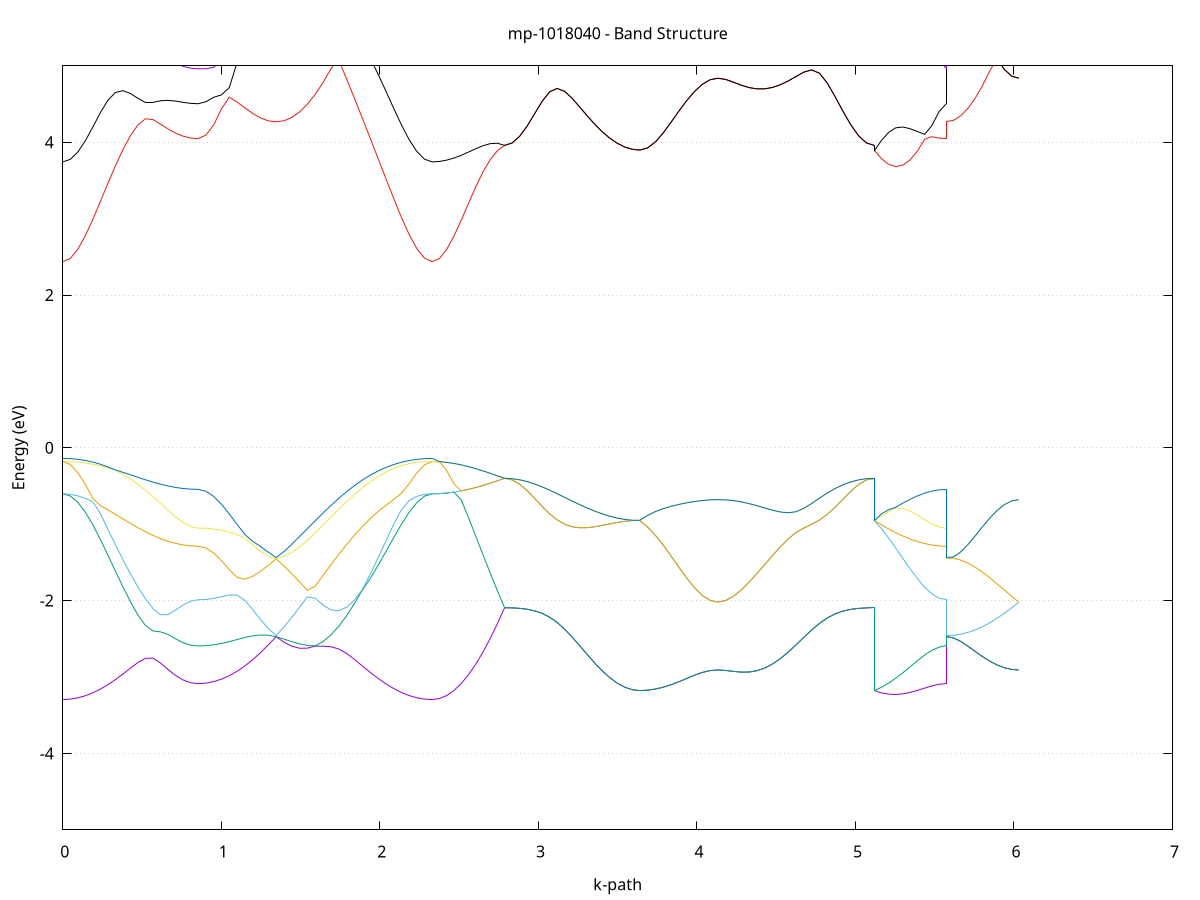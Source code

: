 set title 'mp-1018040 - Band Structure'
set xlabel 'k-path'
set ylabel 'Energy (eV)'
set grid y
set yrange [-5:5]
set terminal png size 800,600
set output 'mp-1018040_bands_gnuplot.png'
plot '-' using 1:2 with lines notitle, '-' using 1:2 with lines notitle, '-' using 1:2 with lines notitle, '-' using 1:2 with lines notitle, '-' using 1:2 with lines notitle, '-' using 1:2 with lines notitle, '-' using 1:2 with lines notitle, '-' using 1:2 with lines notitle, '-' using 1:2 with lines notitle, '-' using 1:2 with lines notitle, '-' using 1:2 with lines notitle, '-' using 1:2 with lines notitle, '-' using 1:2 with lines notitle, '-' using 1:2 with lines notitle, '-' using 1:2 with lines notitle, '-' using 1:2 with lines notitle, '-' using 1:2 with lines notitle, '-' using 1:2 with lines notitle, '-' using 1:2 with lines notitle, '-' using 1:2 with lines notitle, '-' using 1:2 with lines notitle, '-' using 1:2 with lines notitle, '-' using 1:2 with lines notitle, '-' using 1:2 with lines notitle
0.000000 -41.380268
0.047393 -41.380268
0.094785 -41.380168
0.142178 -41.380168
0.189571 -41.380168
0.236964 -41.380168
0.284356 -41.380168
0.331749 -41.380068
0.379142 -41.380068
0.426535 -41.380068
0.473927 -41.379968
0.521320 -41.379968
0.568713 -41.379868
0.616106 -41.379868
0.663498 -41.379868
0.710891 -41.379868
0.758284 -41.379768
0.805677 -41.379768
0.853069 -41.379768
0.853069 -41.379768
0.902324 -41.379768
0.951579 -41.379768
1.000834 -41.379768
1.050089 -41.379768
1.099343 -41.379668
1.148598 -41.379668
1.197853 -41.379568
1.247108 -41.379568
1.296363 -41.379468
1.345618 -41.379468
1.345618 -41.379468
1.394868 -41.379568
1.444119 -41.379568
1.493369 -41.379568
1.542620 -41.379668
1.591870 -41.379768
1.641121 -41.379768
1.690372 -41.379868
1.739622 -41.379868
1.788873 -41.379968
1.838123 -41.379968
1.887374 -41.379968
1.936624 -41.380068
1.985875 -41.380068
2.035125 -41.380168
2.084376 -41.380168
2.133627 -41.380168
2.182877 -41.380168
2.232128 -41.380168
2.281378 -41.380268
2.330629 -41.380268
2.330629 -41.380268
2.376250 -41.380168
2.421870 -41.380168
2.467491 -41.380168
2.513111 -41.380168
2.558732 -41.380068
2.604353 -41.379968
2.649973 -41.379868
2.695594 -41.379768
2.741215 -41.379668
2.786835 -41.379568
2.786835 -41.379568
2.834228 -41.379568
2.881621 -41.379568
2.929014 -41.379568
2.976406 -41.379568
3.023799 -41.379568
3.071192 -41.379568
3.118585 -41.379568
3.165977 -41.379568
3.213370 -41.379568
3.260763 -41.379568
3.308156 -41.379568
3.355548 -41.379568
3.402941 -41.379568
3.450334 -41.379568
3.497726 -41.379568
3.545119 -41.379568
3.592512 -41.379668
3.639905 -41.379668
3.639905 -41.379668
3.689160 -41.379668
3.738414 -41.379668
3.787669 -41.379668
3.836924 -41.379668
3.886179 -41.379668
3.935434 -41.379568
3.984688 -41.379668
4.033943 -41.379668
4.083198 -41.379568
4.132453 -41.379568
4.132453 -41.379568
4.181703 -41.379568
4.230954 -41.379668
4.280205 -41.379668
4.329455 -41.379568
4.378706 -41.379568
4.427956 -41.379568
4.477207 -41.379568
4.526457 -41.379568
4.575708 -41.379568
4.624959 -41.379568
4.674209 -41.379568
4.723460 -41.379568
4.772710 -41.379568
4.821961 -41.379568
4.871211 -41.379568
4.920462 -41.379568
4.969713 -41.379568
5.018963 -41.379568
5.068214 -41.379568
5.117464 -41.379568
5.117464 -41.379668
5.163085 -41.379668
5.208706 -41.379668
5.254326 -41.379668
5.299947 -41.379668
5.345567 -41.379668
5.391188 -41.379768
5.436809 -41.379768
5.482429 -41.379768
5.528050 -41.379768
5.573671 -41.379768
5.573671 -41.379468
5.619291 -41.379468
5.664912 -41.379468
5.710533 -41.379468
5.756153 -41.379468
5.801774 -41.379568
5.847395 -41.379568
5.893015 -41.379568
5.938636 -41.379668
5.984256 -41.379668
6.029877 -41.379568
e
0.000000 -41.378868
0.047393 -41.378868
0.094785 -41.378868
0.142178 -41.378868
0.189571 -41.378868
0.236964 -41.378868
0.284356 -41.378968
0.331749 -41.378968
0.379142 -41.378968
0.426535 -41.378968
0.473927 -41.379068
0.521320 -41.379068
0.568713 -41.379068
0.616106 -41.379168
0.663498 -41.379168
0.710891 -41.379168
0.758284 -41.379268
0.805677 -41.379268
0.853069 -41.379268
0.853069 -41.379268
0.902324 -41.379268
0.951579 -41.379268
1.000834 -41.379268
1.050089 -41.379268
1.099343 -41.379268
1.148598 -41.379368
1.197853 -41.379368
1.247108 -41.379368
1.296363 -41.379468
1.345618 -41.379468
1.345618 -41.379468
1.394868 -41.379468
1.444119 -41.379368
1.493369 -41.379368
1.542620 -41.379268
1.591870 -41.379268
1.641121 -41.379168
1.690372 -41.379168
1.739622 -41.379168
1.788873 -41.379068
1.838123 -41.379068
1.887374 -41.378968
1.936624 -41.378968
1.985875 -41.378968
2.035125 -41.378968
2.084376 -41.378868
2.133627 -41.378868
2.182877 -41.378868
2.232128 -41.378868
2.281378 -41.378868
2.330629 -41.378868
2.330629 -41.378868
2.376250 -41.378868
2.421870 -41.378868
2.467491 -41.378968
2.513111 -41.379068
2.558732 -41.379068
2.604353 -41.379168
2.649973 -41.379268
2.695594 -41.379368
2.741215 -41.379468
2.786835 -41.379568
2.786835 -41.379568
2.834228 -41.379568
2.881621 -41.379568
2.929014 -41.379568
2.976406 -41.379568
3.023799 -41.379568
3.071192 -41.379568
3.118585 -41.379568
3.165977 -41.379568
3.213370 -41.379568
3.260763 -41.379568
3.308156 -41.379568
3.355548 -41.379568
3.402941 -41.379568
3.450334 -41.379568
3.497726 -41.379568
3.545119 -41.379568
3.592512 -41.379668
3.639905 -41.379668
3.639905 -41.379668
3.689160 -41.379668
3.738414 -41.379668
3.787669 -41.379668
3.836924 -41.379668
3.886179 -41.379668
3.935434 -41.379568
3.984688 -41.379668
4.033943 -41.379668
4.083198 -41.379568
4.132453 -41.379568
4.132453 -41.379568
4.181703 -41.379568
4.230954 -41.379668
4.280205 -41.379668
4.329455 -41.379568
4.378706 -41.379568
4.427956 -41.379568
4.477207 -41.379568
4.526457 -41.379568
4.575708 -41.379568
4.624959 -41.379568
4.674209 -41.379568
4.723460 -41.379568
4.772710 -41.379568
4.821961 -41.379568
4.871211 -41.379568
4.920462 -41.379568
4.969713 -41.379568
5.018963 -41.379568
5.068214 -41.379568
5.117464 -41.379568
5.117464 -41.379668
5.163085 -41.379568
5.208706 -41.379568
5.254326 -41.379568
5.299947 -41.379468
5.345567 -41.379368
5.391188 -41.379368
5.436809 -41.379268
5.482429 -41.379268
5.528050 -41.379268
5.573671 -41.379268
5.573671 -41.379468
5.619291 -41.379468
5.664912 -41.379468
5.710533 -41.379468
5.756153 -41.379468
5.801774 -41.379568
5.847395 -41.379568
5.893015 -41.379568
5.938636 -41.379668
5.984256 -41.379668
6.029877 -41.379568
e
0.000000 -41.377668
0.047393 -41.377668
0.094785 -41.377768
0.142178 -41.377668
0.189571 -41.377768
0.236964 -41.377868
0.284356 -41.377868
0.331749 -41.377968
0.379142 -41.378068
0.426535 -41.378168
0.473927 -41.378268
0.521320 -41.378268
0.568713 -41.378368
0.616106 -41.378468
0.663498 -41.378468
0.710891 -41.378568
0.758284 -41.378568
0.805677 -41.378668
0.853069 -41.378668
0.853069 -41.378668
0.902324 -41.378668
0.951579 -41.378668
1.000834 -41.378568
1.050089 -41.378568
1.099343 -41.378568
1.148598 -41.378568
1.197853 -41.378468
1.247108 -41.378468
1.296363 -41.378368
1.345618 -41.378368
1.345618 -41.378368
1.394868 -41.378368
1.444119 -41.378368
1.493369 -41.378368
1.542620 -41.378368
1.591870 -41.378368
1.641121 -41.378368
1.690372 -41.378368
1.739622 -41.378368
1.788873 -41.378268
1.838123 -41.378268
1.887374 -41.378168
1.936624 -41.378068
1.985875 -41.377968
2.035125 -41.377868
2.084376 -41.377768
2.133627 -41.377768
2.182877 -41.377668
2.232128 -41.377668
2.281378 -41.377668
2.330629 -41.377668
2.330629 -41.377668
2.376250 -41.377668
2.421870 -41.377668
2.467491 -41.377668
2.513111 -41.377668
2.558732 -41.377668
2.604353 -41.377668
2.649973 -41.377668
2.695594 -41.377568
2.741215 -41.377568
2.786835 -41.377568
2.786835 -41.377568
2.834228 -41.377568
2.881621 -41.377568
2.929014 -41.377568
2.976406 -41.377668
3.023799 -41.377668
3.071192 -41.377768
3.118585 -41.377868
3.165977 -41.377968
3.213370 -41.378068
3.260763 -41.378068
3.308156 -41.378168
3.355548 -41.378268
3.402941 -41.378268
3.450334 -41.378368
3.497726 -41.378368
3.545119 -41.378368
3.592512 -41.378368
3.639905 -41.378368
3.639905 -41.378368
3.689160 -41.378368
3.738414 -41.378368
3.787669 -41.378368
3.836924 -41.378368
3.886179 -41.378368
3.935434 -41.378368
3.984688 -41.378368
4.033943 -41.378268
4.083198 -41.378268
4.132453 -41.378268
4.132453 -41.378268
4.181703 -41.378268
4.230954 -41.378268
4.280205 -41.378268
4.329455 -41.378268
4.378706 -41.378268
4.427956 -41.378268
4.477207 -41.378168
4.526457 -41.378168
4.575708 -41.378168
4.624959 -41.378068
4.674209 -41.377968
4.723460 -41.377968
4.772710 -41.377868
4.821961 -41.377768
4.871211 -41.377668
4.920462 -41.377668
4.969713 -41.377568
5.018963 -41.377568
5.068214 -41.377568
5.117464 -41.377568
5.117464 -41.378368
5.163085 -41.378368
5.208706 -41.378468
5.254326 -41.378468
5.299947 -41.378468
5.345567 -41.378568
5.391188 -41.378568
5.436809 -41.378568
5.482429 -41.378568
5.528050 -41.378668
5.573671 -41.378668
5.573671 -41.378368
5.619291 -41.378368
5.664912 -41.378368
5.710533 -41.378368
5.756153 -41.378368
5.801774 -41.378368
5.847395 -41.378268
5.893015 -41.378268
5.938636 -41.378268
5.984256 -41.378268
6.029877 -41.378268
e
0.000000 -41.377668
0.047393 -41.377668
0.094785 -41.377668
0.142178 -41.377668
0.189571 -41.377668
0.236964 -41.377768
0.284356 -41.377768
0.331749 -41.377768
0.379142 -41.377868
0.426535 -41.377968
0.473927 -41.378068
0.521320 -41.378068
0.568713 -41.378168
0.616106 -41.378268
0.663498 -41.378368
0.710891 -41.378468
0.758284 -41.378468
0.805677 -41.378468
0.853069 -41.378468
0.853069 -41.378468
0.902324 -41.378468
0.951579 -41.378468
1.000834 -41.378468
1.050089 -41.378468
1.099343 -41.378468
1.148598 -41.378468
1.197853 -41.378368
1.247108 -41.378368
1.296363 -41.378368
1.345618 -41.378368
1.345618 -41.378368
1.394868 -41.378368
1.444119 -41.378368
1.493369 -41.378368
1.542620 -41.378368
1.591870 -41.378368
1.641121 -41.378368
1.690372 -41.378268
1.739622 -41.378268
1.788873 -41.378168
1.838123 -41.378068
1.887374 -41.377968
1.936624 -41.377868
1.985875 -41.377868
2.035125 -41.377768
2.084376 -41.377768
2.133627 -41.377768
2.182877 -41.377668
2.232128 -41.377668
2.281378 -41.377668
2.330629 -41.377668
2.330629 -41.377668
2.376250 -41.377668
2.421870 -41.377668
2.467491 -41.377668
2.513111 -41.377668
2.558732 -41.377668
2.604353 -41.377568
2.649973 -41.377568
2.695594 -41.377568
2.741215 -41.377568
2.786835 -41.377568
2.786835 -41.377568
2.834228 -41.377568
2.881621 -41.377568
2.929014 -41.377568
2.976406 -41.377668
3.023799 -41.377668
3.071192 -41.377768
3.118585 -41.377868
3.165977 -41.377968
3.213370 -41.378068
3.260763 -41.378068
3.308156 -41.378168
3.355548 -41.378268
3.402941 -41.378268
3.450334 -41.378368
3.497726 -41.378368
3.545119 -41.378368
3.592512 -41.378368
3.639905 -41.378368
3.639905 -41.378368
3.689160 -41.378368
3.738414 -41.378368
3.787669 -41.378368
3.836924 -41.378368
3.886179 -41.378368
3.935434 -41.378368
3.984688 -41.378368
4.033943 -41.378268
4.083198 -41.378268
4.132453 -41.378268
4.132453 -41.378268
4.181703 -41.378268
4.230954 -41.378268
4.280205 -41.378268
4.329455 -41.378268
4.378706 -41.378268
4.427956 -41.378268
4.477207 -41.378168
4.526457 -41.378168
4.575708 -41.378168
4.624959 -41.378068
4.674209 -41.377968
4.723460 -41.377968
4.772710 -41.377868
4.821961 -41.377768
4.871211 -41.377668
4.920462 -41.377668
4.969713 -41.377568
5.018963 -41.377568
5.068214 -41.377568
5.117464 -41.377568
5.117464 -41.378368
5.163085 -41.378368
5.208706 -41.378368
5.254326 -41.378368
5.299947 -41.378368
5.345567 -41.378468
5.391188 -41.378468
5.436809 -41.378468
5.482429 -41.378468
5.528050 -41.378468
5.573671 -41.378468
5.573671 -41.378368
5.619291 -41.378368
5.664912 -41.378368
5.710533 -41.378368
5.756153 -41.378368
5.801774 -41.378368
5.847395 -41.378268
5.893015 -41.378268
5.938636 -41.378268
5.984256 -41.378268
6.029877 -41.378268
e
0.000000 -41.377468
0.047393 -41.377468
0.094785 -41.377468
0.142178 -41.377468
0.189571 -41.377568
0.236964 -41.377568
0.284356 -41.377668
0.331749 -41.377768
0.379142 -41.377768
0.426535 -41.377868
0.473927 -41.377868
0.521320 -41.377868
0.568713 -41.377868
0.616106 -41.377868
0.663498 -41.377968
0.710891 -41.377968
0.758284 -41.377968
0.805677 -41.377968
0.853069 -41.377968
0.853069 -41.377968
0.902324 -41.377968
0.951579 -41.377968
1.000834 -41.378068
1.050089 -41.378068
1.099343 -41.378068
1.148598 -41.378168
1.197853 -41.378168
1.247108 -41.378268
1.296363 -41.378268
1.345618 -41.378268
1.345618 -41.378268
1.394868 -41.378268
1.444119 -41.378268
1.493369 -41.378168
1.542620 -41.378168
1.591870 -41.378068
1.641121 -41.378068
1.690372 -41.377968
1.739622 -41.377968
1.788873 -41.377868
1.838123 -41.377868
1.887374 -41.377868
1.936624 -41.377768
1.985875 -41.377768
2.035125 -41.377668
2.084376 -41.377568
2.133627 -41.377568
2.182877 -41.377468
2.232128 -41.377468
2.281378 -41.377468
2.330629 -41.377468
2.330629 -41.377468
2.376250 -41.377468
2.421870 -41.377468
2.467491 -41.377468
2.513111 -41.377468
2.558732 -41.377468
2.604353 -41.377468
2.649973 -41.377468
2.695594 -41.377568
2.741215 -41.377568
2.786835 -41.377468
2.786835 -41.377468
2.834228 -41.377568
2.881621 -41.377568
2.929014 -41.377568
2.976406 -41.377568
3.023799 -41.377568
3.071192 -41.377568
3.118585 -41.377668
3.165977 -41.377668
3.213370 -41.377668
3.260763 -41.377768
3.308156 -41.377768
3.355548 -41.377768
3.402941 -41.377768
3.450334 -41.377768
3.497726 -41.377768
3.545119 -41.377868
3.592512 -41.377868
3.639905 -41.377868
3.639905 -41.377868
3.689160 -41.377868
3.738414 -41.377868
3.787669 -41.377868
3.836924 -41.377968
3.886179 -41.377968
3.935434 -41.377968
3.984688 -41.378068
4.033943 -41.378068
4.083198 -41.378168
4.132453 -41.378168
4.132453 -41.378168
4.181703 -41.378168
4.230954 -41.378168
4.280205 -41.378068
4.329455 -41.378068
4.378706 -41.377968
4.427956 -41.377968
4.477207 -41.377868
4.526457 -41.377868
4.575708 -41.377768
4.624959 -41.377768
4.674209 -41.377768
4.723460 -41.377668
4.772710 -41.377668
4.821961 -41.377668
4.871211 -41.377668
4.920462 -41.377568
4.969713 -41.377568
5.018963 -41.377568
5.068214 -41.377568
5.117464 -41.377468
5.117464 -41.377868
5.163085 -41.377868
5.208706 -41.377868
5.254326 -41.377868
5.299947 -41.377868
5.345567 -41.377968
5.391188 -41.377968
5.436809 -41.377968
5.482429 -41.377968
5.528050 -41.377968
5.573671 -41.377968
5.573671 -41.378268
5.619291 -41.378268
5.664912 -41.378268
5.710533 -41.378268
5.756153 -41.378268
5.801774 -41.378268
5.847395 -41.378268
5.893015 -41.378168
5.938636 -41.378168
5.984256 -41.378168
6.029877 -41.378168
e
0.000000 -41.377368
0.047393 -41.377368
0.094785 -41.377368
0.142178 -41.377468
0.189571 -41.377468
0.236964 -41.377468
0.284356 -41.377468
0.331749 -41.377468
0.379142 -41.377568
0.426535 -41.377568
0.473927 -41.377568
0.521320 -41.377568
0.568713 -41.377568
0.616106 -41.377568
0.663498 -41.377668
0.710891 -41.377668
0.758284 -41.377668
0.805677 -41.377668
0.853069 -41.377668
0.853069 -41.377668
0.902324 -41.377668
0.951579 -41.377668
1.000834 -41.377668
1.050089 -41.377768
1.099343 -41.377768
1.148598 -41.377868
1.197853 -41.377968
1.247108 -41.377968
1.296363 -41.377968
1.345618 -41.377968
1.345618 -41.377968
1.394868 -41.377968
1.444119 -41.377968
1.493369 -41.377968
1.542620 -41.377868
1.591870 -41.377868
1.641121 -41.377868
1.690372 -41.377768
1.739622 -41.377768
1.788873 -41.377668
1.838123 -41.377668
1.887374 -41.377568
1.936624 -41.377568
1.985875 -41.377568
2.035125 -41.377468
2.084376 -41.377468
2.133627 -41.377468
2.182877 -41.377468
2.232128 -41.377468
2.281378 -41.377368
2.330629 -41.377368
2.330629 -41.377368
2.376250 -41.377368
2.421870 -41.377368
2.467491 -41.377368
2.513111 -41.377368
2.558732 -41.377468
2.604353 -41.377468
2.649973 -41.377468
2.695594 -41.377468
2.741215 -41.377468
2.786835 -41.377468
2.786835 -41.377468
2.834228 -41.377568
2.881621 -41.377568
2.929014 -41.377568
2.976406 -41.377568
3.023799 -41.377568
3.071192 -41.377568
3.118585 -41.377668
3.165977 -41.377668
3.213370 -41.377668
3.260763 -41.377768
3.308156 -41.377768
3.355548 -41.377768
3.402941 -41.377768
3.450334 -41.377768
3.497726 -41.377768
3.545119 -41.377868
3.592512 -41.377868
3.639905 -41.377868
3.639905 -41.377868
3.689160 -41.377868
3.738414 -41.377868
3.787669 -41.377868
3.836924 -41.377968
3.886179 -41.377968
3.935434 -41.377968
3.984688 -41.378068
4.033943 -41.378068
4.083198 -41.378168
4.132453 -41.378168
4.132453 -41.378168
4.181703 -41.378168
4.230954 -41.378168
4.280205 -41.378068
4.329455 -41.378068
4.378706 -41.377968
4.427956 -41.377968
4.477207 -41.377868
4.526457 -41.377868
4.575708 -41.377768
4.624959 -41.377768
4.674209 -41.377768
4.723460 -41.377668
4.772710 -41.377668
4.821961 -41.377668
4.871211 -41.377668
4.920462 -41.377568
4.969713 -41.377568
5.018963 -41.377568
5.068214 -41.377568
5.117464 -41.377468
5.117464 -41.377868
5.163085 -41.377768
5.208706 -41.377768
5.254326 -41.377768
5.299947 -41.377668
5.345567 -41.377668
5.391188 -41.377668
5.436809 -41.377668
5.482429 -41.377668
5.528050 -41.377668
5.573671 -41.377668
5.573671 -41.377968
5.619291 -41.377968
5.664912 -41.377968
5.710533 -41.377968
5.756153 -41.377968
5.801774 -41.378068
5.847395 -41.378068
5.893015 -41.378068
5.938636 -41.378168
5.984256 -41.378168
6.029877 -41.378168
e
0.000000 -11.690068
0.047393 -11.686968
0.094785 -11.677568
0.142178 -11.662168
0.189571 -11.640868
0.236964 -11.614268
0.284356 -11.582668
0.331749 -11.546768
0.379142 -11.507368
0.426535 -11.465068
0.473927 -11.421068
0.521320 -11.376268
0.568713 -11.331868
0.616106 -11.289268
0.663498 -11.249968
0.710891 -11.215668
0.758284 -11.188468
0.805677 -11.170568
0.853069 -11.164368
0.853069 -11.164368
0.902324 -11.162468
0.951579 -11.156868
1.000834 -11.147668
1.050089 -11.135268
1.099343 -11.120268
1.148598 -11.102968
1.197853 -11.084268
1.247108 -11.064868
1.296363 -11.045568
1.345618 -11.027268
1.345618 -11.027268
1.394868 -11.047068
1.444119 -11.071568
1.493369 -11.100868
1.542620 -11.134668
1.591870 -11.172668
1.641121 -11.214468
1.690372 -11.259068
1.739622 -11.305868
1.788873 -11.353768
1.838123 -11.401768
1.887374 -11.448768
1.936624 -11.493868
1.985875 -11.536068
2.035125 -11.574568
2.084376 -11.608368
2.133627 -11.637068
2.182877 -11.659968
2.232128 -11.676568
2.281378 -11.686668
2.330629 -11.690068
2.330629 -11.690068
2.376250 -11.687068
2.421870 -11.678168
2.467491 -11.663468
2.513111 -11.643268
2.558732 -11.617868
2.604353 -11.587768
2.649973 -11.553468
2.695594 -11.515768
2.741215 -11.475268
2.786835 -11.432968
2.786835 -11.432968
2.834228 -11.430468
2.881621 -11.423068
2.929014 -11.410768
2.976406 -11.393968
3.023799 -11.373168
3.071192 -11.348668
3.118585 -11.321268
3.165977 -11.291668
3.213370 -11.260568
3.260763 -11.229068
3.308156 -11.197968
3.355548 -11.168268
3.402941 -11.141068
3.450334 -11.117268
3.497726 -11.097668
3.545119 -11.083168
3.592512 -11.074268
3.639905 -11.071168
3.639905 -11.071168
3.689160 -11.070168
3.738414 -11.067168
3.787669 -11.062468
3.836924 -11.056368
3.886179 -11.049368
3.935434 -11.042068
3.984688 -11.035068
4.033943 -11.029068
4.083198 -11.025068
4.132453 -11.023468
4.132453 -11.023468
4.181703 -11.025268
4.230954 -11.030768
4.280205 -11.040368
4.329455 -11.054468
4.378706 -11.072868
4.427956 -11.095368
4.477207 -11.121568
4.526457 -11.150768
4.575708 -11.182368
4.624959 -11.215268
4.674209 -11.248668
4.723460 -11.281668
4.772710 -11.313168
4.821961 -11.342468
4.871211 -11.368568
4.920462 -11.390968
4.969713 -11.409068
5.018963 -11.422268
5.068214 -11.430268
5.117464 -11.432968
5.117464 -11.071168
5.163085 -11.085568
5.208706 -11.099768
5.254326 -11.113168
5.299947 -11.125668
5.345567 -11.136868
5.391188 -11.146368
5.436809 -11.154068
5.482429 -11.159768
5.528050 -11.163168
5.573671 -11.164368
5.573671 -11.027268
5.619291 -11.027168
5.664912 -11.026868
5.710533 -11.026468
5.756153 -11.025968
5.801774 -11.025368
5.847395 -11.024768
5.893015 -11.024268
5.938636 -11.023868
5.984256 -11.023568
6.029877 -11.023468
e
0.000000 -11.140268
0.047393 -11.138668
0.094785 -11.133768
0.142178 -11.125768
0.189571 -11.115068
0.236964 -11.101968
0.284356 -11.086968
0.331749 -11.070768
0.379142 -11.053968
0.426535 -11.037268
0.473927 -11.021568
0.521320 -11.007568
0.568713 -10.995968
0.616106 -10.987268
0.663498 -10.981768
0.710891 -10.979268
0.758284 -10.979268
0.805677 -10.980268
0.853069 -10.980868
0.853069 -10.980868
0.902324 -10.980868
0.951579 -10.980768
1.000834 -10.980968
1.050089 -10.981668
1.099343 -10.983368
1.148598 -10.986568
1.197853 -10.991968
1.247108 -11.000168
1.296363 -11.011668
1.345618 -11.027168
1.345618 -11.027168
1.394868 -11.010568
1.444119 -10.996468
1.493369 -10.985468
1.542620 -10.978168
1.591870 -10.974768
1.641121 -10.975468
1.690372 -10.980168
1.739622 -10.988668
1.788873 -11.000368
1.838123 -11.014668
1.887374 -11.030968
1.936624 -11.048368
1.985875 -11.066068
2.035125 -11.083168
2.084376 -11.099168
2.133627 -11.113168
2.182877 -11.124668
2.232128 -11.133268
2.281378 -11.138568
2.330629 -11.140268
2.330629 -11.140268
2.376250 -11.144168
2.421870 -11.155668
2.467491 -11.174368
2.513111 -11.199568
2.558732 -11.230468
2.604353 -11.266068
2.649973 -11.305268
2.695594 -11.346968
2.741215 -11.389868
2.786835 -11.432968
2.786835 -11.432968
2.834228 -11.430468
2.881621 -11.423068
2.929014 -11.410768
2.976406 -11.393968
3.023799 -11.373168
3.071192 -11.348668
3.118585 -11.321268
3.165977 -11.291668
3.213370 -11.260568
3.260763 -11.229068
3.308156 -11.197968
3.355548 -11.168268
3.402941 -11.141068
3.450334 -11.117268
3.497726 -11.097668
3.545119 -11.083168
3.592512 -11.074268
3.639905 -11.071168
3.639905 -11.071168
3.689160 -11.070168
3.738414 -11.067168
3.787669 -11.062468
3.836924 -11.056368
3.886179 -11.049368
3.935434 -11.042068
3.984688 -11.035068
4.033943 -11.029068
4.083198 -11.025068
4.132453 -11.023468
4.132453 -11.023468
4.181703 -11.025268
4.230954 -11.030768
4.280205 -11.040368
4.329455 -11.054468
4.378706 -11.072868
4.427956 -11.095368
4.477207 -11.121568
4.526457 -11.150768
4.575708 -11.182368
4.624959 -11.215268
4.674209 -11.248668
4.723460 -11.281668
4.772710 -11.313168
4.821961 -11.342468
4.871211 -11.368568
4.920462 -11.390968
4.969713 -11.409068
5.018963 -11.422268
5.068214 -11.430268
5.117464 -11.432968
5.117464 -11.071168
5.163085 -11.056868
5.208706 -11.042968
5.254326 -11.029768
5.299947 -11.017668
5.345567 -11.006968
5.391188 -10.997868
5.436809 -10.990568
5.482429 -10.985168
5.528050 -10.981968
5.573671 -10.980868
5.573671 -11.027168
5.619291 -11.027068
5.664912 -11.026868
5.710533 -11.026468
5.756153 -11.025968
5.801774 -11.025368
5.847395 -11.024768
5.893015 -11.024268
5.938636 -11.023868
5.984256 -11.023568
6.029877 -11.023468
e
0.000000 -3.295268
0.047393 -3.289668
0.094785 -3.272968
0.142178 -3.245368
0.189571 -3.207068
0.236964 -3.158668
0.284356 -3.100768
0.331749 -3.034468
0.379142 -2.961468
0.426535 -2.884768
0.473927 -2.810668
0.521320 -2.755368
0.568713 -2.753268
0.616106 -2.815968
0.663498 -2.901068
0.710891 -2.978668
0.758284 -3.037968
0.805677 -3.074668
0.853069 -3.087068
0.853069 -3.087068
0.902324 -3.080568
0.951579 -3.060868
1.000834 -3.028168
1.050089 -2.982768
1.099343 -2.924868
1.148598 -2.854968
1.197853 -2.773568
1.247108 -2.681268
1.296363 -2.578868
1.345618 -2.472768
1.345618 -2.472768
1.394868 -2.543768
1.444119 -2.597068
1.493369 -2.623668
1.542620 -2.622668
1.591870 -2.595468
1.641121 -2.597068
1.690372 -2.603568
1.739622 -2.632368
1.788873 -2.690268
1.838123 -2.767468
1.887374 -2.851768
1.936624 -2.935468
1.985875 -3.014268
2.035125 -3.085668
2.084376 -3.147968
2.133627 -3.200168
2.182877 -3.241468
2.232128 -3.271268
2.281378 -3.289268
2.330629 -3.295268
2.330629 -3.295268
2.376250 -3.281968
2.421870 -3.242268
2.467491 -3.176668
2.513111 -3.086068
2.558732 -2.971468
2.604353 -2.834268
2.649973 -2.676068
2.695594 -2.498468
2.741215 -2.303568
2.786835 -2.093268
2.786835 -2.093268
2.834228 -2.095068
2.881621 -2.101168
2.929014 -2.113168
2.976406 -2.133868
3.023799 -2.167268
3.071192 -2.217168
3.118585 -2.286368
3.165977 -2.374468
3.213370 -2.477968
3.260763 -2.590768
3.308156 -2.705968
3.355548 -2.817368
3.402941 -2.919668
3.450334 -3.008568
3.497726 -3.080768
3.545119 -3.134068
3.592512 -3.166668
3.639905 -3.177568
3.639905 -3.177568
3.689160 -3.172568
3.738414 -3.157668
3.787669 -3.133568
3.836924 -3.101168
3.886179 -3.062268
3.935434 -3.019568
3.984688 -2.977068
4.033943 -2.940468
4.083198 -2.916068
4.132453 -2.907868
4.132453 -2.907868
4.181703 -2.914168
4.230954 -2.926868
4.280205 -2.936268
4.329455 -2.934868
4.378706 -2.917868
4.427956 -2.882868
4.477207 -2.829668
4.526457 -2.759268
4.575708 -2.674668
4.624959 -2.580068
4.674209 -2.481168
4.723460 -2.384968
4.772710 -2.298468
4.821961 -2.227468
4.871211 -2.174268
4.920462 -2.137868
4.969713 -2.114968
5.018963 -2.101868
5.068214 -2.095268
5.117464 -2.093268
5.117464 -3.177568
5.163085 -3.207468
5.208706 -3.224368
5.254326 -3.228468
5.299947 -3.220468
5.345567 -3.202068
5.391188 -3.175768
5.436809 -3.145368
5.482429 -3.116368
5.528050 -3.095068
5.573671 -3.087068
5.573671 -2.472768
5.619291 -2.489868
5.664912 -2.535568
5.710533 -2.598268
5.756153 -2.666868
5.801774 -2.733568
5.847395 -2.793068
5.893015 -2.841968
5.938636 -2.878268
5.984256 -2.900468
6.029877 -2.907868
e
0.000000 -0.601868
0.047393 -0.630168
0.094785 -0.712968
0.142178 -0.842468
0.189571 -1.008068
0.236964 -1.198568
0.284356 -1.403368
0.331749 -1.612868
0.379142 -1.818868
0.426535 -2.013668
0.473927 -2.188168
0.521320 -2.325968
0.568713 -2.396868
0.616106 -2.409168
0.663498 -2.441868
0.710891 -2.499368
0.758284 -2.550068
0.805677 -2.582668
0.853069 -2.593768
0.853069 -2.593768
0.902324 -2.589868
0.951579 -2.578468
1.000834 -2.560268
1.050089 -2.536668
1.099343 -2.509868
1.148598 -2.483268
1.197853 -2.461468
1.247108 -2.449968
1.296363 -2.453468
1.345618 -2.472668
1.345618 -2.472668
1.394868 -2.503468
1.444119 -2.537468
1.493369 -2.566968
1.542620 -2.586768
1.591870 -2.593368
1.641121 -2.535968
1.690372 -2.451068
1.739622 -2.339568
1.788873 -2.203068
1.838123 -2.043268
1.887374 -1.869268
1.936624 -1.717868
1.985875 -1.548968
2.035125 -1.369268
2.084376 -1.186368
2.133627 -1.009368
2.182877 -0.849368
2.232128 -0.719068
2.281378 -0.632468
2.330629 -0.601868
2.330629 -0.601868
2.376250 -0.599468
2.421870 -0.592268
2.467491 -0.580568
2.513111 -0.680868
2.558732 -0.911668
2.604353 -1.152668
2.649973 -1.396068
2.695594 -1.636568
2.741215 -1.870068
2.786835 -2.093268
2.786835 -2.093268
2.834228 -2.095068
2.881621 -2.101168
2.929014 -2.113168
2.976406 -2.133868
3.023799 -2.167268
3.071192 -2.217168
3.118585 -2.286368
3.165977 -2.374468
3.213370 -2.477968
3.260763 -2.590768
3.308156 -2.705968
3.355548 -2.817368
3.402941 -2.919668
3.450334 -3.008568
3.497726 -3.080768
3.545119 -3.134068
3.592512 -3.166668
3.639905 -3.177568
3.639905 -3.177568
3.689160 -3.172568
3.738414 -3.157668
3.787669 -3.133568
3.836924 -3.101168
3.886179 -3.062268
3.935434 -3.019568
3.984688 -2.977068
4.033943 -2.940468
4.083198 -2.916068
4.132453 -2.907868
4.132453 -2.907868
4.181703 -2.914168
4.230954 -2.926868
4.280205 -2.936268
4.329455 -2.934868
4.378706 -2.917868
4.427956 -2.882868
4.477207 -2.829668
4.526457 -2.759268
4.575708 -2.674668
4.624959 -2.580068
4.674209 -2.481168
4.723460 -2.384968
4.772710 -2.298468
4.821961 -2.227468
4.871211 -2.174268
4.920462 -2.137868
4.969713 -2.114968
5.018963 -2.101868
5.068214 -2.095268
5.117464 -2.093268
5.117464 -3.177568
5.163085 -3.135068
5.208706 -3.080568
5.254326 -3.015868
5.299947 -2.942968
5.345567 -2.864968
5.391188 -2.786068
5.436809 -2.712168
5.482429 -2.650368
5.528050 -2.608668
5.573671 -2.593768
5.573671 -2.472668
5.619291 -2.489768
5.664912 -2.535468
5.710533 -2.598168
5.756153 -2.666868
5.801774 -2.733568
5.847395 -2.793068
5.893015 -2.841968
5.938636 -2.878168
5.984256 -2.900468
6.029877 -2.907868
e
0.000000 -0.600868
0.047393 -0.608268
0.094785 -0.629268
0.142178 -0.662368
0.189571 -0.705568
0.236964 -0.861468
0.284356 -1.065368
0.331749 -1.267568
0.379142 -1.463468
0.426535 -1.649368
0.473927 -1.821568
0.521320 -1.975768
0.568713 -2.104368
0.616106 -2.185768
0.663498 -2.183468
0.710891 -2.124968
0.758284 -2.058368
0.805677 -2.008068
0.853069 -1.989168
0.853069 -1.989168
0.902324 -1.984568
0.951579 -1.970968
1.000834 -1.950068
1.050089 -1.927668
1.099343 -1.926168
1.148598 -1.996168
1.197853 -2.118268
1.247108 -2.246668
1.296363 -2.364568
1.345618 -2.459268
1.345618 -2.459268
1.394868 -2.346568
1.444119 -2.219768
1.493369 -2.087168
1.542620 -1.950468
1.591870 -1.968568
1.641121 -2.058868
1.690372 -2.120068
1.739622 -2.132368
1.788873 -2.087668
1.838123 -1.995668
1.887374 -1.862768
1.936624 -1.664568
1.985875 -1.452668
2.035125 -1.232768
2.084376 -1.014768
2.133627 -0.820568
2.182877 -0.693768
2.232128 -0.635368
2.281378 -0.608868
2.330629 -0.600868
2.330629 -0.600868
2.376250 -0.598468
2.421870 -0.591368
2.467491 -0.579568
2.513111 -0.564368
2.558732 -0.544168
2.604353 -0.520268
2.649973 -0.493268
2.695594 -0.463668
2.741215 -0.432168
2.786835 -0.399468
2.786835 -0.399468
2.834228 -0.419168
2.881621 -0.475768
2.929014 -0.560768
2.976406 -0.662268
3.023799 -0.767568
3.071192 -0.864368
3.118585 -0.943568
3.165977 -0.999968
3.213370 -1.033268
3.260763 -1.046768
3.308156 -1.044968
3.355548 -1.033068
3.402941 -1.015468
3.450334 -0.995768
3.497726 -0.977268
3.545119 -0.962168
3.592512 -0.952468
3.639905 -0.951668
3.639905 -0.951668
3.689160 -1.037268
3.738414 -1.146068
3.787669 -1.274268
3.836924 -1.415668
3.886179 -1.562068
3.935434 -1.703768
3.984688 -1.830668
4.033943 -1.931968
4.083198 -1.997268
4.132453 -2.019568
4.132453 -2.019568
4.181703 -1.998668
4.230954 -1.941768
4.280205 -1.858568
4.329455 -1.757468
4.378706 -1.645268
4.427956 -1.527568
4.477207 -1.409268
4.526457 -1.295468
4.575708 -1.192968
4.624959 -1.110368
4.674209 -1.050868
4.723460 -1.001968
4.772710 -0.945368
4.821961 -0.871168
4.871211 -0.778568
4.920462 -0.674368
4.969713 -0.570468
5.018963 -0.481368
5.068214 -0.420968
5.117464 -0.399468
5.117464 -0.951668
5.163085 -1.055568
5.208706 -1.179068
5.254326 -1.312868
5.299947 -1.450568
5.345567 -1.585868
5.391188 -1.712468
5.436809 -1.823568
5.482429 -1.911768
5.528050 -1.969168
5.573671 -1.989168
5.573671 -2.459268
5.619291 -2.454368
5.664912 -2.439868
5.710533 -2.415868
5.756153 -2.382668
5.801774 -2.340568
5.847395 -2.290068
5.893015 -2.231768
5.938636 -2.166568
5.984256 -2.095468
6.029877 -2.019568
e
0.000000 -0.180568
0.047393 -0.218668
0.094785 -0.324268
0.142178 -0.478568
0.189571 -0.662568
0.236964 -0.756268
0.284356 -0.812168
0.331749 -0.870968
0.379142 -0.930568
0.426535 -0.989368
0.473927 -1.045668
0.521320 -1.098168
0.568713 -1.145768
0.616106 -1.187468
0.663498 -1.222668
0.710891 -1.250568
0.758284 -1.270868
0.805677 -1.283068
0.853069 -1.287268
0.853069 -1.287268
0.902324 -1.310468
0.951579 -1.376868
1.000834 -1.476668
1.050089 -1.593968
1.099343 -1.695168
1.148598 -1.720168
1.197853 -1.680668
1.247108 -1.615968
1.296363 -1.538568
1.345618 -1.452368
1.345618 -1.452368
1.394868 -1.546968
1.444119 -1.649268
1.493369 -1.756368
1.542620 -1.864668
1.591870 -1.811468
1.641121 -1.671868
1.690372 -1.533668
1.739622 -1.398868
1.788873 -1.269668
1.838123 -1.147668
1.887374 -1.034668
1.936624 -0.931768
1.985875 -0.839468
2.035125 -0.757168
2.084376 -0.681268
2.133627 -0.598368
2.182877 -0.476668
2.232128 -0.331768
2.281378 -0.221668
2.330629 -0.180568
2.330629 -0.180568
2.376250 -0.183368
2.421870 -0.297968
2.467491 -0.471168
2.513111 -0.563468
2.558732 -0.543268
2.604353 -0.519368
2.649973 -0.492368
2.695594 -0.462768
2.741215 -0.431268
2.786835 -0.399468
2.786835 -0.399468
2.834228 -0.419168
2.881621 -0.475768
2.929014 -0.560768
2.976406 -0.662268
3.023799 -0.767568
3.071192 -0.864368
3.118585 -0.943568
3.165977 -0.999968
3.213370 -1.033268
3.260763 -1.046768
3.308156 -1.044968
3.355548 -1.033068
3.402941 -1.015468
3.450334 -0.995768
3.497726 -0.977268
3.545119 -0.962168
3.592512 -0.952468
3.639905 -0.951668
3.639905 -0.951668
3.689160 -1.037268
3.738414 -1.146068
3.787669 -1.274268
3.836924 -1.415668
3.886179 -1.562068
3.935434 -1.703768
3.984688 -1.830668
4.033943 -1.931968
4.083198 -1.997268
4.132453 -2.019568
4.132453 -2.019568
4.181703 -1.998668
4.230954 -1.941768
4.280205 -1.858568
4.329455 -1.757468
4.378706 -1.645268
4.427956 -1.527568
4.477207 -1.409268
4.526457 -1.295468
4.575708 -1.192968
4.624959 -1.110368
4.674209 -1.050868
4.723460 -1.001968
4.772710 -0.945368
4.821961 -0.871168
4.871211 -0.778568
4.920462 -0.674368
4.969713 -0.570468
5.018963 -0.481368
5.068214 -0.420968
5.117464 -0.399468
5.117464 -0.951668
5.163085 -1.008068
5.208706 -1.061568
5.254326 -1.111068
5.299947 -1.155668
5.345567 -1.194668
5.391188 -1.227368
5.436809 -1.253268
5.482429 -1.272068
5.528050 -1.283468
5.573671 -1.287268
5.573671 -1.452368
5.619291 -1.444368
5.664912 -1.469668
5.710533 -1.510368
5.756153 -1.564168
5.801774 -1.628768
5.847395 -1.701268
5.893015 -1.779068
5.938636 -1.859468
5.984256 -1.940268
6.029877 -2.019568
e
0.000000 -0.179868
0.047393 -0.182068
0.094785 -0.188268
0.142178 -0.199068
0.189571 -0.214768
0.236964 -0.235368
0.284356 -0.260368
0.331749 -0.294468
0.379142 -0.346568
0.426535 -0.407168
0.473927 -0.476368
0.521320 -0.553568
0.568713 -0.637468
0.616106 -0.726268
0.663498 -0.816468
0.710891 -0.902968
0.758284 -0.977968
0.805677 -1.030768
0.853069 -1.050068
0.853069 -1.050068
0.902324 -1.053268
0.951579 -1.062868
1.000834 -1.079568
1.050089 -1.104068
1.099343 -1.137668
1.148598 -1.183768
1.197853 -1.267268
1.247108 -1.358568
1.296363 -1.416868
1.345618 -1.452268
1.345618 -1.452268
1.394868 -1.417468
1.444119 -1.368868
1.493369 -1.298068
1.542620 -1.211868
1.591870 -1.115868
1.641121 -1.014268
1.690372 -0.910668
1.739622 -0.807868
1.788873 -0.708368
1.838123 -0.614368
1.887374 -0.527468
1.936624 -0.449068
1.985875 -0.380168
2.035125 -0.321268
2.084376 -0.272868
2.133627 -0.235168
2.182877 -0.207868
2.232128 -0.190668
2.281378 -0.182168
2.330629 -0.179868
2.330629 -0.179868
2.376250 -0.182668
2.421870 -0.191668
2.467491 -0.205268
2.513111 -0.223768
2.558732 -0.246568
2.604353 -0.272968
2.649973 -0.302268
2.695594 -0.333668
2.741215 -0.366368
2.786835 -0.398668
2.786835 -0.398668
2.834228 -0.403768
2.881621 -0.418368
2.929014 -0.441868
2.976406 -0.473368
3.023799 -0.511268
3.071192 -0.554268
3.118585 -0.600568
3.165977 -0.648568
3.213370 -0.696768
3.260763 -0.743668
3.308156 -0.787968
3.355548 -0.828668
3.402941 -0.864568
3.450334 -0.895068
3.497726 -0.919468
3.545119 -0.937268
3.592512 -0.948068
3.639905 -0.949068
3.639905 -0.949068
3.689160 -0.883968
3.738414 -0.834168
3.787669 -0.796068
3.836924 -0.765868
3.886179 -0.740968
3.935434 -0.720068
3.984688 -0.702968
4.033943 -0.689768
4.083198 -0.681368
4.132453 -0.678368
4.132453 -0.678368
4.181703 -0.681568
4.230954 -0.691368
4.280205 -0.707868
4.329455 -0.730468
4.378706 -0.757768
4.427956 -0.787668
4.477207 -0.816768
4.526457 -0.840068
4.575708 -0.850268
4.624959 -0.836568
4.674209 -0.793068
4.723460 -0.728768
4.772710 -0.658568
4.821961 -0.592068
4.871211 -0.533568
4.920462 -0.484968
4.969713 -0.447168
5.018963 -0.420168
5.068214 -0.403968
5.117464 -0.398668
5.117464 -0.949068
5.163085 -0.893468
5.208706 -0.834968
5.254326 -0.787468
5.299947 -0.794668
5.345567 -0.828268
5.391188 -0.880268
5.436809 -0.940168
5.482429 -0.995968
5.528050 -1.035668
5.573671 -1.050068
5.573671 -1.452268
5.619291 -1.427968
5.664912 -1.360768
5.710533 -1.263768
5.756153 -1.150668
5.801774 -1.032968
5.847395 -0.920468
5.893015 -0.821668
5.938636 -0.744468
5.984256 -0.695268
6.029877 -0.678368
e
0.000000 -0.139268
0.047393 -0.141668
0.094785 -0.150268
0.142178 -0.165068
0.189571 -0.186568
0.236964 -0.214868
0.284356 -0.250768
0.331749 -0.289068
0.379142 -0.320368
0.426535 -0.353168
0.473927 -0.386268
0.521320 -0.418468
0.568713 -0.448768
0.616106 -0.475968
0.663498 -0.499468
0.710891 -0.518368
0.758284 -0.532268
0.805677 -0.540768
0.853069 -0.543668
0.853069 -0.543668
0.902324 -0.567368
0.951579 -0.635168
1.000834 -0.738368
1.050089 -0.865168
1.099343 -1.002168
1.148598 -1.134068
1.197853 -1.224268
1.247108 -1.291268
1.296363 -1.366768
1.345618 -1.435668
1.345618 -1.435668
1.394868 -1.359568
1.444119 -1.261868
1.493369 -1.160968
1.542620 -1.058368
1.591870 -0.955768
1.641121 -0.854668
1.690372 -0.756868
1.739622 -0.663768
1.788873 -0.576768
1.838123 -0.496768
1.887374 -0.424768
1.936624 -0.361068
1.985875 -0.305968
2.035125 -0.259368
2.084376 -0.220968
2.133627 -0.190468
2.182877 -0.167268
2.232128 -0.151168
2.281378 -0.141868
2.330629 -0.139268
2.330629 -0.139268
2.376250 -0.180968
2.421870 -0.190968
2.467491 -0.204568
2.513111 -0.222968
2.558732 -0.245768
2.604353 -0.272168
2.649973 -0.301468
2.695594 -0.332868
2.741215 -0.365568
2.786835 -0.398668
2.786835 -0.398668
2.834228 -0.403768
2.881621 -0.418368
2.929014 -0.441868
2.976406 -0.473368
3.023799 -0.511268
3.071192 -0.554268
3.118585 -0.600568
3.165977 -0.648568
3.213370 -0.696768
3.260763 -0.743668
3.308156 -0.787968
3.355548 -0.828668
3.402941 -0.864568
3.450334 -0.895068
3.497726 -0.919468
3.545119 -0.937268
3.592512 -0.948068
3.639905 -0.949068
3.639905 -0.949068
3.689160 -0.883968
3.738414 -0.834168
3.787669 -0.796068
3.836924 -0.765868
3.886179 -0.740968
3.935434 -0.720068
3.984688 -0.702968
4.033943 -0.689768
4.083198 -0.681368
4.132453 -0.678368
4.132453 -0.678368
4.181703 -0.681568
4.230954 -0.691368
4.280205 -0.707868
4.329455 -0.730468
4.378706 -0.757768
4.427956 -0.787668
4.477207 -0.816768
4.526457 -0.840068
4.575708 -0.850268
4.624959 -0.836568
4.674209 -0.793068
4.723460 -0.728768
4.772710 -0.658568
4.821961 -0.592068
4.871211 -0.533568
4.920462 -0.484968
4.969713 -0.447168
5.018963 -0.420168
5.068214 -0.403968
5.117464 -0.398668
5.117464 -0.949068
5.163085 -0.865868
5.208706 -0.810968
5.254326 -0.777568
5.299947 -0.723068
5.345567 -0.672968
5.391188 -0.629068
5.436809 -0.592868
5.482429 -0.565968
5.528050 -0.549268
5.573671 -0.543668
5.573671 -1.435668
5.619291 -1.427968
5.664912 -1.360668
5.710533 -1.263768
5.756153 -1.150668
5.801774 -1.032868
5.847395 -0.920368
5.893015 -0.821668
5.938636 -0.744468
5.984256 -0.695268
6.029877 -0.678368
e
0.000000 2.437232
0.047393 2.479832
0.094785 2.599532
0.142178 2.776932
0.189571 2.991032
0.236964 3.223932
0.284356 3.461232
0.331749 3.691032
0.379142 3.902732
0.426535 4.085832
0.473927 4.228332
0.521320 4.307832
0.568713 4.296732
0.616106 4.237632
0.663498 4.174532
0.710891 4.120632
0.758284 4.080432
0.805677 4.055732
0.853069 4.047432
0.853069 4.047432
0.902324 4.092832
0.951579 4.225732
1.000834 4.437232
1.050089 4.590832
1.099343 4.525632
1.148598 4.449632
1.197853 4.377532
1.247108 4.319032
1.296363 4.280732
1.345618 4.267232
1.345618 4.267232
1.394868 4.281432
1.444119 4.324632
1.493369 4.397032
1.542620 4.498132
1.591870 4.626632
1.641121 4.780632
1.690372 4.957532
1.739622 5.083932
1.788873 4.835632
1.838123 4.583132
1.887374 4.326832
1.936624 4.066832
1.985875 3.804032
2.035125 3.540332
2.084376 3.279732
2.133627 3.029532
2.182877 2.801132
2.232128 2.611732
2.281378 2.483232
2.330629 2.437232
2.330629 2.437232
2.376250 2.479632
2.421870 2.598232
2.467491 2.772232
2.513111 2.979032
2.558732 3.198632
2.604353 3.413932
2.649973 3.609232
2.695594 3.770932
2.741215 3.888732
2.786835 3.959432
2.786835 3.959432
2.834228 3.990032
2.881621 4.077932
2.929014 4.212032
2.976406 4.374032
3.023799 4.536532
3.071192 4.660032
3.118585 4.704732
3.165977 4.665632
3.213370 4.574232
3.260763 4.461532
3.308156 4.345532
3.355548 4.235732
3.402941 4.137332
3.450334 4.053632
3.497726 3.986632
3.545119 3.937732
3.592512 3.908132
3.639905 3.898132
3.639905 3.898132
3.689160 3.925932
3.738414 4.004932
3.787669 4.122732
3.836924 4.262632
3.886179 4.407732
3.935434 4.544732
3.984688 4.664232
4.033943 4.758332
4.083198 4.818332
4.132453 4.838132
4.132453 4.838132
4.181703 4.822232
4.230954 4.786232
4.280205 4.746832
4.329455 4.715732
4.378706 4.699032
4.427956 4.699532
4.477207 4.717732
4.526457 4.752632
4.575708 4.801932
4.624959 4.860832
4.674209 4.918032
4.723460 4.947032
4.772710 4.904232
4.821961 4.776532
4.871211 4.599332
4.920462 4.409132
4.969713 4.231632
5.018963 4.087132
5.068214 3.992432
5.117464 3.959432
5.117464 3.898132
5.163085 3.788232
5.208706 3.711932
5.254326 3.681232
5.299947 3.701032
5.345567 3.770832
5.391188 3.886332
5.436809 4.039632
5.482429 4.073332
5.528050 4.054032
5.573671 4.047432
5.573671 4.267232
5.619291 4.287532
5.664912 4.347732
5.710533 4.446032
5.756153 4.579332
5.801774 4.743632
5.847395 4.934032
5.893015 5.093632
5.938636 4.954232
5.984256 4.867532
6.029877 4.838132
e
0.000000 3.743232
0.047393 3.776632
0.094785 3.872632
0.142178 4.019732
0.189571 4.199632
0.236964 4.387432
0.284356 4.549932
0.331749 4.651232
0.379142 4.675332
0.426535 4.639132
0.473927 4.575532
0.521320 4.524032
0.568713 4.524032
0.616106 4.543332
0.663498 4.548732
0.710891 4.539232
0.758284 4.523232
0.805677 4.509532
0.853069 4.504332
0.853069 4.504332
0.902324 4.530432
0.951579 4.588832
1.000834 4.620332
1.050089 4.714732
1.099343 5.043832
1.148598 5.408132
1.197853 5.787432
1.247108 6.151632
1.296363 6.451032
1.345618 6.583932
1.345618 6.583932
1.394868 6.436532
1.444119 6.272432
1.493369 6.110132
1.542620 5.945932
1.591870 5.765632
1.641121 5.556732
1.690372 5.325932
1.739622 5.153332
1.788873 5.355032
1.838123 5.443132
1.887374 5.302032
1.936624 5.112732
1.985875 4.904132
2.035125 4.683032
2.084376 4.457232
2.133627 4.238332
2.182877 4.041232
2.232128 3.882732
2.281378 3.779232
2.330629 3.743232
2.330629 3.743232
2.376250 3.749032
2.421870 3.766132
2.467491 3.793432
2.513111 3.829332
2.558732 3.871132
2.604353 3.914632
2.649973 3.954132
2.695594 3.981632
2.741215 3.987232
2.786835 3.959432
2.786835 3.959432
2.834228 3.990032
2.881621 4.077932
2.929014 4.212032
2.976406 4.374032
3.023799 4.536532
3.071192 4.660032
3.118585 4.704732
3.165977 4.665632
3.213370 4.574232
3.260763 4.461532
3.308156 4.345532
3.355548 4.235732
3.402941 4.137332
3.450334 4.053632
3.497726 3.986632
3.545119 3.937732
3.592512 3.908132
3.639905 3.898132
3.639905 3.898132
3.689160 3.925932
3.738414 4.004932
3.787669 4.122732
3.836924 4.262632
3.886179 4.407732
3.935434 4.544732
3.984688 4.664232
4.033943 4.758332
4.083198 4.818332
4.132453 4.838132
4.132453 4.838132
4.181703 4.822232
4.230954 4.786232
4.280205 4.746832
4.329455 4.715732
4.378706 4.699032
4.427956 4.699532
4.477207 4.717732
4.526457 4.752632
4.575708 4.801932
4.624959 4.860832
4.674209 4.918032
4.723460 4.947032
4.772710 4.904232
4.821961 4.776532
4.871211 4.599332
4.920462 4.409132
4.969713 4.231632
5.018963 4.087132
5.068214 3.992432
5.117464 3.959432
5.117464 3.898132
5.163085 4.021232
5.208706 4.127632
5.254326 4.189032
5.299947 4.199732
5.345567 4.176832
5.391188 4.140332
5.436809 4.103432
5.482429 4.219532
5.528050 4.402632
5.573671 4.504332
5.573671 6.583932
5.619291 6.486132
5.664912 6.268932
5.710533 6.011532
5.756153 5.749232
5.801774 5.500532
5.847395 5.278632
5.893015 5.093832
5.938636 4.954432
5.984256 4.867632
6.029877 4.838132
e
0.000000 6.631232
0.047393 6.602532
0.094785 6.523532
0.142178 6.412832
0.189571 6.293632
0.236964 6.192432
0.284356 6.139232
0.331749 6.152932
0.379142 6.109732
0.426535 5.905932
0.473927 5.695732
0.521320 5.505832
0.568713 5.342932
0.616106 5.210532
0.663498 5.110032
0.710891 5.039532
0.758284 4.994432
0.805677 4.969732
0.853069 4.961932
0.853069 4.961932
0.902324 4.962232
0.951579 4.980432
1.000834 5.069632
1.050089 5.255732
1.099343 5.503832
1.148598 5.777732
1.197853 6.048332
1.247108 6.287832
1.296363 6.471632
1.345618 6.583932
1.345618 6.583932
1.394868 6.620832
1.444119 6.539232
1.493369 6.370432
1.542620 6.180932
1.591870 6.006632
1.641121 5.872332
1.690372 5.778632
1.739622 5.719132
1.788873 5.691032
1.838123 5.690032
1.887374 5.726032
1.936624 5.787632
1.985875 5.876132
2.035125 5.988032
2.084376 6.117732
2.133627 6.256932
2.182877 6.394432
2.232128 6.515032
2.281378 6.600032
2.330629 6.631232
2.330629 6.631232
2.376250 6.629532
2.421870 6.625432
2.467491 6.621532
2.513111 6.621032
2.558732 6.627232
2.604353 6.642732
2.649973 6.617032
2.695594 6.603632
2.741215 6.644432
2.786835 6.742532
2.786835 6.742532
2.834228 6.599332
2.881621 6.410332
2.929014 6.220032
2.976406 6.042832
3.023799 5.897632
3.071192 5.810032
3.118585 5.799932
3.165977 5.843632
3.213370 5.880832
3.260763 5.872732
3.308156 5.821132
3.355548 5.744632
3.402941 5.660132
3.450334 5.579632
3.497726 5.510632
3.545119 5.458232
3.592512 5.425632
3.639905 5.414532
3.639905 5.414532
3.689160 5.433532
3.738414 5.490732
3.787669 5.586232
3.836924 5.714832
3.886179 5.855732
3.935434 5.957532
3.984688 5.966332
4.033943 5.907432
4.083198 5.845832
4.132453 5.821732
4.132453 5.821732
4.181703 5.844732
4.230954 5.903532
4.280205 5.980032
4.329455 6.057532
4.378706 6.122632
4.427956 6.164932
4.477207 6.174432
4.526457 6.138032
4.575708 6.048832
4.624959 5.920632
4.674209 5.781732
4.723460 5.670832
4.772710 5.638232
4.821961 5.702632
4.871211 5.834232
4.920462 6.003932
4.969713 6.194732
5.018963 6.394732
5.068214 6.592032
5.117464 6.742532
5.117464 5.414532
5.163085 5.346632
5.208706 5.347432
5.254326 5.442732
5.299947 5.634132
5.345567 5.792132
5.391188 5.681232
5.436809 5.500032
5.482429 5.283932
5.528050 5.073532
5.573671 4.961932
5.573671 6.583932
5.619291 6.486332
5.664912 6.269132
5.710533 6.011832
5.756153 5.749532
5.801774 5.500832
5.847395 5.278832
5.893015 5.144632
5.938636 5.368732
5.984256 5.597732
6.029877 5.821732
e
0.000000 6.632032
0.047393 6.647332
0.094785 6.693032
0.142178 6.766132
0.189571 6.860932
0.236964 6.924632
0.284356 6.687032
0.331749 6.453932
0.379142 6.369532
0.426535 6.508832
0.473927 6.660532
0.521320 6.774932
0.568713 6.875932
0.616106 6.853332
0.663498 6.801432
0.710891 6.759632
0.758284 6.729132
0.805677 6.710632
0.853069 6.704432
0.853069 6.704432
0.902324 6.701832
0.951579 6.696832
1.000834 6.696232
1.050089 6.707132
1.099343 6.734632
1.148598 6.781232
1.197853 6.847332
1.247108 6.931132
1.296363 6.775232
1.345618 6.650732
1.345618 6.650732
1.394868 6.645732
1.444119 6.590432
1.493369 6.510832
1.542620 6.400732
1.591870 6.273932
1.641121 6.137932
1.690372 5.996632
1.739622 5.851632
1.788873 5.711532
1.838123 5.693432
1.887374 5.896132
1.936624 6.141732
1.985875 6.389832
2.035125 6.621832
2.084376 6.801232
2.133627 6.842732
2.182877 6.772832
2.232128 6.697832
2.281378 6.648732
2.330629 6.632032
2.330629 6.632032
2.376250 6.630332
2.421870 6.626232
2.467491 6.622332
2.513111 6.621832
2.558732 6.628032
2.604353 6.643532
2.649973 6.669532
2.695594 6.708732
2.741215 6.760832
2.786835 6.742532
2.786835 6.742532
2.834228 6.599332
2.881621 6.410332
2.929014 6.220032
2.976406 6.042832
3.023799 5.897632
3.071192 5.810032
3.118585 5.799932
3.165977 5.843632
3.213370 5.880832
3.260763 5.872732
3.308156 5.821132
3.355548 5.744632
3.402941 5.660132
3.450334 5.579632
3.497726 5.510632
3.545119 5.458232
3.592512 5.425632
3.639905 5.414532
3.639905 5.414532
3.689160 5.433532
3.738414 5.490732
3.787669 5.586232
3.836924 5.714832
3.886179 5.855732
3.935434 5.957532
3.984688 5.966332
4.033943 5.907432
4.083198 5.845832
4.132453 5.821732
4.132453 5.821732
4.181703 5.844732
4.230954 5.903532
4.280205 5.980032
4.329455 6.057532
4.378706 6.122632
4.427956 6.164932
4.477207 6.174432
4.526457 6.138032
4.575708 6.048832
4.624959 5.920632
4.674209 5.781732
4.723460 5.670832
4.772710 5.638232
4.821961 5.702632
4.871211 5.834232
4.920462 6.003932
4.969713 6.194732
5.018963 6.394732
5.068214 6.592032
5.117464 6.742532
5.117464 5.414532
5.163085 5.521732
5.208706 5.642532
5.254326 5.750032
5.299947 5.811232
5.345567 5.899932
5.391188 6.215532
5.436809 6.562132
5.482429 6.777432
5.528050 6.722732
5.573671 6.704432
5.573671 6.650732
5.619291 6.647932
5.664912 6.638832
5.710533 6.621032
5.756153 6.590232
5.801774 6.540532
5.847395 6.464632
5.893015 6.355632
5.938636 6.209932
5.984256 6.029332
6.029877 5.821732
e
0.000000 7.133632
0.047393 7.146232
0.094785 7.180232
0.142178 7.213332
0.189571 7.128132
0.236964 6.966532
0.284356 7.063732
0.331749 7.126032
0.379142 7.136532
0.426535 7.103332
0.473927 7.045932
0.521320 6.979732
0.568713 6.913832
0.616106 6.987332
0.663498 7.114932
0.710891 7.253632
0.758284 7.390732
0.805677 7.501632
0.853069 7.546732
0.853069 7.546732
0.902324 7.538032
0.951579 7.511732
1.000834 7.466532
1.050089 7.400932
1.099343 7.313832
1.148598 7.205032
1.197853 7.076232
1.247108 6.931732
1.296363 7.029832
1.345618 7.134232
1.345618 7.134232
1.394868 7.028232
1.444119 6.923632
1.493369 6.827232
1.542620 6.745132
1.591870 6.681132
1.641121 6.638332
1.690372 6.619332
1.739622 6.626232
1.788873 6.660632
1.838123 6.723232
1.887374 6.813632
1.936624 6.929232
1.985875 7.063332
2.035125 7.197032
2.084376 7.242032
2.133627 7.259032
2.182877 7.234932
2.232128 7.184332
2.281378 7.147232
2.330629 7.133632
2.330629 7.133632
2.376250 7.112932
2.421870 7.054232
2.467491 6.967132
2.513111 6.864832
2.558732 6.762132
2.604353 6.674432
2.649973 6.670232
2.695594 6.709432
2.741215 6.761532
2.786835 6.825732
2.786835 6.825732
2.834228 6.843032
2.881621 6.893232
2.929014 6.975232
2.976406 7.086432
3.023799 7.196432
3.071192 7.180232
3.118585 7.168032
3.165977 7.193532
3.213370 7.289232
3.260763 7.463232
3.308156 7.691532
3.355548 7.936532
3.402941 8.162232
3.450334 8.315732
3.497726 8.329932
3.545119 8.335832
3.592512 8.337632
3.639905 8.338032
3.639905 8.338032
3.689160 8.131432
3.738414 7.835732
3.787669 7.547932
3.836924 7.291932
3.886179 7.098432
3.935434 7.020732
3.984688 7.103832
4.033943 7.296932
4.083198 7.479532
4.132453 7.546432
4.132453 7.546432
4.181703 7.499732
4.230954 7.402432
4.280205 7.293932
4.329455 7.187032
4.378706 7.080232
4.427956 6.969632
4.477207 6.864332
4.526457 6.789232
4.575708 6.765832
4.624959 6.792532
4.674209 6.853832
4.723460 6.934332
4.772710 7.020132
4.821961 7.096732
4.871211 7.145532
4.920462 7.107332
4.969713 6.990332
5.018963 6.899532
5.068214 6.844632
5.117464 6.825732
5.117464 8.338032
5.163085 8.054532
5.208706 7.791032
5.254326 7.550432
5.299947 7.335332
5.345567 7.148332
5.391188 6.991732
5.436809 6.867532
5.482429 6.925432
5.528050 7.288332
5.573671 7.546732
5.573671 7.134232
5.619291 7.184432
5.664912 7.271432
5.710533 7.345132
5.756153 7.401332
5.801774 7.445132
5.847395 7.480232
5.893015 7.508232
5.938636 7.529032
5.984256 7.541932
6.029877 7.546432
e
0.000000 7.628132
0.047393 7.598632
0.094785 7.515432
0.142178 7.405232
0.189571 7.389832
0.236964 7.469332
0.284356 7.403632
0.331749 7.278532
0.379142 7.202932
0.426535 7.200432
0.473927 7.302632
0.521320 7.503432
0.568713 7.709932
0.616106 7.770732
0.663498 7.781932
0.710891 7.790332
0.758284 7.800932
0.805677 7.815532
0.853069 7.825832
0.853069 7.825832
0.902324 7.817632
0.951579 7.793032
1.000834 7.752432
1.050089 7.696232
1.099343 7.625832
1.148598 7.542732
1.197853 7.449032
1.247108 7.347432
1.296363 7.241432
1.345618 7.134932
1.345618 7.134932
1.394868 7.243332
1.444119 7.358832
1.493369 7.481432
1.542620 7.607532
1.591870 7.701732
1.641121 7.550032
1.690372 7.403732
1.739622 7.288232
1.788873 7.208432
1.838123 7.167732
1.887374 7.167032
1.936624 7.204432
1.985875 7.267632
2.035125 7.300832
2.084376 7.282232
2.133627 7.280932
2.182877 7.381632
2.232128 7.507832
2.281378 7.596332
2.330629 7.628132
2.330629 7.628132
2.376250 7.610932
2.421870 7.561832
2.467491 7.487332
2.513111 7.395332
2.558732 7.293832
2.604353 7.189332
2.649973 7.086832
2.695594 6.990332
2.741215 6.892732
2.786835 6.825732
2.786835 6.825732
2.834228 6.843032
2.881621 6.893232
2.929014 6.975232
2.976406 7.086432
3.023799 7.196432
3.071192 7.180232
3.118585 7.168032
3.165977 7.193532
3.213370 7.289232
3.260763 7.463232
3.308156 7.691532
3.355548 7.936532
3.402941 8.162232
3.450334 8.315732
3.497726 8.329932
3.545119 8.335832
3.592512 8.337632
3.639905 8.338032
3.639905 8.338032
3.689160 8.131432
3.738414 7.835732
3.787669 7.547932
3.836924 7.291932
3.886179 7.098432
3.935434 7.020732
3.984688 7.103832
4.033943 7.296932
4.083198 7.479532
4.132453 7.546432
4.132453 7.546432
4.181703 7.499732
4.230954 7.402432
4.280205 7.293932
4.329455 7.187032
4.378706 7.080232
4.427956 6.969632
4.477207 6.864332
4.526457 6.789232
4.575708 6.765832
4.624959 6.792532
4.674209 6.853832
4.723460 6.934332
4.772710 7.020132
4.821961 7.096732
4.871211 7.145532
4.920462 7.107332
4.969713 6.990332
5.018963 6.899532
5.068214 6.844632
5.117464 6.825732
5.117464 8.338032
5.163085 8.343632
5.208706 8.089532
5.254326 7.862132
5.299947 7.697232
5.345567 7.629532
5.391188 7.668932
5.436809 7.787732
5.482429 7.939132
5.528050 8.068632
5.573671 7.825832
5.573671 7.134932
5.619291 7.184932
5.664912 7.271732
5.710533 7.345232
5.756153 7.401432
5.801774 7.445232
5.847395 7.480432
5.893015 7.508332
5.938636 7.529132
5.984256 7.542032
6.029877 7.546432
e
0.000000 7.628432
0.047393 7.646132
0.094785 7.698132
0.142178 7.780632
0.189571 7.798432
0.236964 7.596432
0.284356 7.605532
0.331749 7.717132
0.379142 7.797432
0.426535 7.827332
0.473927 7.829232
0.521320 7.828732
0.568713 7.869932
0.616106 8.042732
0.663498 8.197232
0.710891 8.255432
0.758284 8.226932
0.805677 8.159632
0.853069 8.121532
0.853069 8.121532
0.902324 8.135032
0.951579 8.174332
1.000834 8.236832
1.050089 8.319932
1.099343 8.421632
1.148598 8.538532
1.197853 8.661132
1.247108 8.761132
1.296363 8.660632
1.345618 8.692332
1.345618 8.692332
1.394868 8.540032
1.444119 8.342932
1.493369 8.131732
1.542620 7.924932
1.591870 7.764032
1.641121 7.865132
1.690372 7.977332
1.739622 8.074232
1.788873 8.146432
1.838123 8.168132
1.887374 8.022132
1.936624 7.892632
1.985875 7.784332
2.035125 7.668532
2.084376 7.714232
2.133627 7.791432
2.182877 7.778332
2.232128 7.702032
2.281378 7.647432
2.330629 7.628432
2.330629 7.628432
2.376250 7.611232
2.421870 7.562232
2.467491 7.487632
2.513111 7.395732
2.558732 7.294232
2.604353 7.189732
2.649973 7.087332
2.695594 6.990932
2.741215 6.902632
2.786835 6.826332
2.786835 6.826332
2.834228 6.946432
2.881621 7.068032
2.929014 7.150832
2.976406 7.191732
3.023799 7.223132
3.071192 7.380032
3.118585 7.550232
3.165977 7.724332
3.213370 7.890732
3.260763 8.036932
3.308156 8.152932
3.355548 8.235032
3.402941 8.286832
3.450334 8.342132
3.497726 8.466932
3.545119 8.542732
3.592512 8.582032
3.639905 8.594032
3.639905 8.594032
3.689160 8.781732
3.738414 9.011432
3.787669 9.161532
3.836924 9.192432
3.886179 9.111732
3.935434 8.964732
3.984688 8.799632
4.033943 8.660432
4.083198 8.595132
4.132453 8.602032
4.132453 8.602032
4.181703 8.542832
4.230954 8.383832
4.280205 8.199932
4.329455 8.036932
4.378706 7.923032
4.427956 7.875232
4.477207 7.891432
4.526457 7.950632
4.575708 8.020332
4.624959 8.058932
4.674209 8.022632
4.723460 7.894632
4.772710 7.704732
4.821961 7.497732
4.871211 7.308432
4.920462 7.198632
4.969713 7.156332
5.018963 7.075532
5.068214 6.951632
5.117464 6.826332
5.117464 8.594032
5.163085 8.638432
5.208706 8.951932
5.254326 9.074332
5.299947 9.088832
5.345567 9.022032
5.391188 8.876532
5.436809 8.659232
5.482429 8.382832
5.528050 8.068932
5.573671 8.121532
5.573671 8.692332
5.619291 8.747932
5.664912 8.876432
5.710533 8.834432
5.756153 8.782032
5.801774 8.724732
5.847395 8.668532
5.893015 8.620132
5.938636 8.586932
5.984256 8.577632
6.029877 8.602032
e
0.000000 8.501032
0.047393 8.457632
0.094785 8.274332
0.142178 8.035432
0.189571 7.882632
0.236964 7.975532
0.284356 8.031932
0.331749 8.099932
0.379142 8.233532
0.426535 8.438932
0.473927 8.650532
0.521320 8.879332
0.568713 9.101532
0.616106 9.293332
0.663498 9.453532
0.710891 9.598732
0.758284 9.721832
0.805677 9.799832
0.853069 9.825332
0.853069 9.825332
0.902324 9.827532
0.951579 9.819832
1.000834 9.770532
1.050089 9.660432
1.099343 9.501532
1.148598 9.265332
1.197853 8.994732
1.247108 8.779732
1.296363 8.776432
1.345618 8.692832
1.345618 8.692832
1.394868 8.893132
1.444119 9.029432
1.493369 9.157232
1.542620 9.276532
1.591870 9.085532
1.641121 8.884432
1.690372 8.688532
1.739622 8.502632
1.788873 8.328732
1.838123 8.179132
1.887374 8.141632
1.936624 7.999732
1.985875 7.797632
2.035125 7.712032
2.084376 7.736132
2.133627 7.913932
2.182877 8.123132
2.232128 8.321032
2.281378 8.461032
2.330629 8.501032
2.330629 8.501032
2.376250 8.464032
2.421870 8.358232
2.467491 8.197132
2.513111 7.996632
2.558732 7.771932
2.604353 7.536632
2.649973 7.303132
2.695594 7.084132
2.741215 6.903232
2.786835 6.826332
2.786835 6.826332
2.834228 6.946432
2.881621 7.068032
2.929014 7.150832
2.976406 7.191732
3.023799 7.223132
3.071192 7.380032
3.118585 7.550232
3.165977 7.724332
3.213370 7.890732
3.260763 8.036932
3.308156 8.152932
3.355548 8.235032
3.402941 8.286832
3.450334 8.342132
3.497726 8.466932
3.545119 8.542732
3.592512 8.582032
3.639905 8.594032
3.639905 8.594032
3.689160 8.781732
3.738414 9.011432
3.787669 9.161532
3.836924 9.192432
3.886179 9.111732
3.935434 8.964732
3.984688 8.799632
4.033943 8.660432
4.083198 8.595132
4.132453 8.602032
4.132453 8.602032
4.181703 8.542832
4.230954 8.383832
4.280205 8.199932
4.329455 8.036932
4.378706 7.923032
4.427956 7.875232
4.477207 7.891432
4.526457 7.950632
4.575708 8.020332
4.624959 8.058932
4.674209 8.022632
4.723460 7.894632
4.772710 7.704732
4.821961 7.497732
4.871211 7.308432
4.920462 7.198632
4.969713 7.156332
5.018963 7.075532
5.068214 6.951632
5.117464 6.826332
5.117464 8.594032
5.163085 8.813932
5.208706 8.979832
5.254326 9.274232
5.299947 9.599432
5.345567 9.919932
5.391188 10.224932
5.436809 10.204532
5.482429 10.028332
5.528050 9.883332
5.573671 9.825332
5.573671 8.692832
5.619291 8.748332
5.664912 8.897832
5.710533 9.097632
5.756153 9.288332
5.801774 9.418832
5.847395 9.230332
5.893015 8.981332
5.938636 8.795232
5.984256 8.671132
6.029877 8.602032
e
0.000000 8.570032
0.047393 8.518632
0.094785 8.465832
0.142178 8.407532
0.189571 8.343632
0.236964 8.283632
0.284356 8.239632
0.331749 8.232532
0.379142 8.296032
0.426535 8.444832
0.473927 8.700232
0.521320 9.001732
0.568713 9.331832
0.616106 9.679832
0.663498 10.032632
0.710891 10.369232
0.758284 10.656332
0.805677 10.853432
0.853069 10.922132
0.853069 10.921932
0.902324 10.805332
0.951579 10.540032
1.000834 10.221832
1.050089 9.892032
1.099343 9.569032
1.148598 9.321332
1.197853 9.147232
1.247108 9.006232
1.296363 8.932132
1.345618 8.913032
1.345618 8.913032
1.394868 8.942132
1.444119 9.189632
1.493369 9.377332
1.542620 9.305932
1.591870 9.457232
1.641121 9.588232
1.690372 9.661432
1.739622 9.619232
1.788873 9.429532
1.838123 9.148232
1.887374 8.878932
1.936624 8.708832
1.985875 8.636032
2.035125 8.455232
2.084376 8.225032
2.133627 8.082532
2.182877 8.144432
2.232128 8.328232
2.281378 8.497732
2.330629 8.570032
2.330629 8.570032
2.376250 8.594532
2.421870 8.667032
2.467491 8.784432
2.513111 8.942632
2.558732 9.137632
2.604353 9.365032
2.649973 9.621332
2.695594 9.902632
2.741215 10.205032
2.786835 10.522232
2.786835 10.523032
2.834228 10.447232
2.881621 10.324932
2.929014 10.216832
2.976406 10.132332
3.023799 10.068632
3.071192 10.016632
3.118585 9.973032
3.165977 9.932132
3.213370 9.899732
3.260763 9.881432
3.308156 9.889332
3.355548 9.935732
3.402941 10.038932
3.450334 10.207732
3.497726 10.433032
3.545119 10.680132
3.592512 10.887332
3.639905 10.971932
3.639905 10.972032
3.689160 10.931432
3.738414 10.838032
3.787669 10.744732
3.836924 10.667632
3.886179 10.546032
3.935434 10.335732
3.984688 10.074532
4.033943 9.808632
4.083198 9.580832
4.132453 9.473832
4.132453 9.473832
4.181703 9.607932
4.230954 9.934432
4.280205 10.299432
4.329455 10.568432
4.378706 10.656932
4.427956 10.595432
4.477207 10.446132
4.526457 10.244732
4.575708 10.019032
4.624959 9.814532
4.674209 9.690732
4.723460 9.679932
4.772710 9.761632
4.821961 9.893032
4.871211 10.030932
4.920462 10.138732
4.969713 10.218432
5.018963 10.317432
5.068214 10.442032
5.117464 10.522832
5.117464 10.971932
5.163085 10.864832
5.208706 10.777632
5.254326 10.696732
5.299947 10.609432
5.345567 10.503632
5.391188 10.369132
5.436809 10.499232
5.482429 10.722032
5.528050 10.870432
5.573671 10.922032
5.573671 8.913032
5.619291 8.903632
5.664912 8.898132
5.710533 9.097832
5.756153 9.288432
5.801774 9.418832
5.847395 9.478632
5.893015 9.492432
5.938636 9.486632
5.984256 9.477732
6.029877 9.473832
e
0.000000 8.571532
0.047393 8.549232
0.094785 8.490332
0.142178 8.413532
0.189571 8.346932
0.236964 8.338032
0.284356 8.437732
0.331749 8.625432
0.379142 8.862732
0.426535 9.133132
0.473927 9.428832
0.521320 9.744632
0.568713 10.076232
0.616106 10.426032
0.663498 10.808532
0.710891 11.091532
0.758284 11.239532
0.805677 11.393032
0.853069 11.454232
0.853069 11.436932
0.902324 11.431332
0.951579 11.366332
1.000834 11.268832
1.050089 11.155532
1.099343 11.039632
1.148598 10.769932
1.197853 10.487432
1.247108 10.286232
1.296363 10.221432
1.345618 10.337832
1.345618 10.337732
1.394868 10.128832
1.444119 9.940432
1.493369 9.908632
1.542620 10.146432
1.591870 10.395132
1.641121 10.529132
1.690372 10.512932
1.739622 10.351832
1.788873 10.082532
1.838123 9.752632
1.887374 9.401532
1.936624 9.056832
1.985875 8.736932
2.035125 8.605732
2.084376 8.588732
2.133627 8.575532
2.182877 8.564232
2.232128 8.556032
2.281378 8.557932
2.330629 8.571532
2.330629 8.571532
2.376250 8.596132
2.421870 8.668532
2.467491 8.785932
2.513111 8.944232
2.558732 9.139132
2.604353 9.366532
2.649973 9.623032
2.695594 9.904132
2.741215 10.208032
2.786835 10.523732
2.786835 10.524432
2.834228 10.461732
2.881621 10.358632
2.929014 10.228832
2.976406 10.137232
3.023799 10.082832
3.071192 10.024232
3.118585 9.978532
3.165977 9.935632
3.213370 9.902132
3.260763 9.885132
3.308156 9.894332
3.355548 9.935732
3.402941 10.039032
3.450334 10.207732
3.497726 10.433032
3.545119 10.680232
3.592512 10.887332
3.639905 10.971932
3.639905 10.972132
3.689160 10.931432
3.738414 10.838032
3.787669 10.745032
3.836924 10.667732
3.886179 10.546032
3.935434 10.335832
3.984688 10.074532
4.033943 9.808632
4.083198 9.580832
4.132453 9.473832
4.132453 9.473832
4.181703 9.607932
4.230954 9.934432
4.280205 10.299432
4.329455 10.568432
4.378706 10.656932
4.427956 10.595432
4.477207 10.446132
4.526457 10.244732
4.575708 10.019032
4.624959 9.814632
4.674209 9.690732
4.723460 9.680032
4.772710 9.761832
4.821961 9.894332
4.871211 10.038732
4.920462 10.156832
4.969713 10.220932
5.018963 10.369832
5.068214 10.477732
5.117464 10.523832
5.117464 10.971932
5.163085 11.113532
5.208706 11.301832
5.254326 11.538032
5.299947 11.795032
5.345567 11.950532
5.391188 11.852232
5.436809 11.669532
5.482429 11.541532
5.528050 11.451132
5.573671 11.450332
5.573671 10.337932
5.619291 10.338632
5.664912 10.347832
5.710533 10.287232
5.756153 9.893032
5.801774 9.537232
5.847395 9.478632
5.893015 9.492432
5.938636 9.486632
5.984256 9.477732
6.029877 9.473832
e
